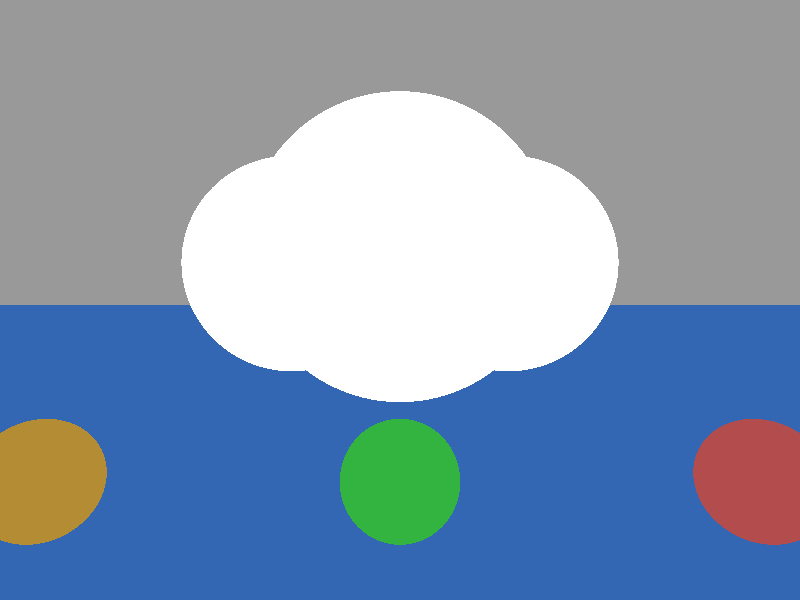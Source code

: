 camera {
  location  <0, 0, 20>
  up        <0,  1,  0>
  right     <1.33333, 0,  0>
  look_at   <0, 0, 0>
}


light_source {<-100, 100, 100> color rgb <1.5, 1.5, 1.5>}
light_source {<-10, 10, 10> color rgb <1.0, 0.0, 0.0>}
light_source {<-10, 10, -10> color rgb <0.0, 1.0, 0.0>}
light_source {<10, 10, -10> color rgb <1.0, 1.0, 0.0>}
light_source {<10, 10, 10> color rgb <0.0, 0.0, 1.0>}

sphere { <0, 1.0, -7>, 3
  pigment { color rgbf <1.0, 1.0, 1.0, 0.5> }
  finish { ambient 0.02 diffuse 0.4 specular 0.6 roughness 0.0001 refraction 1.0 ior 1.33 }
}

sphere { <0, 1.0, 0>, 3
  pigment { color rgbf <1.0, 1.0, 1.0, 0.5>}
  finish { ambient 0.02 diffuse 0.4 specular 0.6 roughness 0.0001 refraction 1.0 ior 1.5 }
}

sphere { <0, 1.0, 8>, 3
  pigment { color rgbf <1.0, 1.0, 1.0, 0.5>}
  finish { ambient 0.02 diffuse 0.4 specular 0.6 roughness 0.0001 refraction 1.0 ior 1.75 }
}

sphere { <-3, -1.5, 15>, 0.5
  pigment { color rgb <0.7, 0.3, 0.3> }
  finish { ambient 0.02 diffuse 0.4 specular 0.6 roughness 0.0001 refraction 1.0 ior 1.75 }
}

sphere { <0, -1.5, 15>, 0.5
  pigment { color rgb <0.2, 0.7, 0.25> }
  finish { ambient 0.02 diffuse 0.4 specular 0.6 roughness 0.0001 refraction 1.0 ior 1.75 }
}

sphere { <3, -1.5, 15>, 0.5
  pigment { color rgb <0.7, 0.55, 0.2> }
  finish { ambient 0.02 diffuse 0.4 specular 0.6 roughness 0.0001 refraction 1.0 ior 1.75 }
}

sphere { <-3, 1.0, 3>, 3
  pigment { color rgbf <1.0, 1.0, 1.0, 0.5>}
  finish { ambient 0.02 diffuse 0.4 specular 0.6 roughness 0.0001 refraction 1.0 ior 1.5 }
}

sphere { <3, 1.0, 3>, 3
  pigment { color rgbf <1.0, 1.0, 1.0, 0.5>}
  finish { ambient 0.02 diffuse 0.4 specular 0.6 roughness 0.0001 refraction 1.0 ior 1.5 }
}

plane {<0, 1, 0>, -2
  pigment { color rgb <0.2, 0.4, 0.7> }
  finish { ambient 0.4 diffuse 0.8 }
}

plane {<0, 0, -1>, 200
  pigment { color rgb <0.6, 0.6, 0.6> }
  finish { ambient 1.0 diffuse 0.0 }
}

plane {<1, 0, 0>, 200
  pigment { color rgb <0.6, 0.6, 0.6> }
  finish { ambient 1.0 diffuse 0.0 }
}
plane {<-1, 0, 0>, 200
  pigment { color rgb <0.6, 0.6, 0.6> }
  finish { ambient 1.0 diffuse 0.0 }
}

